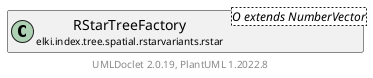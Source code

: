 @startuml
    remove .*\.(Instance|Par|Parameterizer|Factory)$
    set namespaceSeparator none
    hide empty fields
    hide empty methods

    class "<size:14>RStarTreeFactory.Par\n<size:10>elki.index.tree.spatial.rstarvariants.rstar" as elki.index.tree.spatial.rstarvariants.rstar.RStarTreeFactory.Par<O extends NumberVector> {
        +make(): RStarTreeFactory<O extends NumberVector>
        #createSettings(): RTreeSettings
    }

    abstract class "<size:14>AbstractRStarTreeFactory.Par\n<size:10>elki.index.tree.spatial.rstarvariants" as elki.index.tree.spatial.rstarvariants.AbstractRStarTreeFactory.Par<O extends NumberVector, RTreeSettings> {
        {abstract} #createSettings(): RTreeSettings
        {abstract} +make(): AbstractRStarTreeFactory<O extends NumberVector, ?, ?, ?>
    }
    class "<size:14>RStarTreeFactory\n<size:10>elki.index.tree.spatial.rstarvariants.rstar" as elki.index.tree.spatial.rstarvariants.rstar.RStarTreeFactory<O extends NumberVector> [[RStarTreeFactory.html]]

    elki.index.tree.spatial.rstarvariants.AbstractRStarTreeFactory.Par <|-- elki.index.tree.spatial.rstarvariants.rstar.RStarTreeFactory.Par
    elki.index.tree.spatial.rstarvariants.rstar.RStarTreeFactory +-- elki.index.tree.spatial.rstarvariants.rstar.RStarTreeFactory.Par

    center footer UMLDoclet 2.0.19, PlantUML 1.2022.8
@enduml
